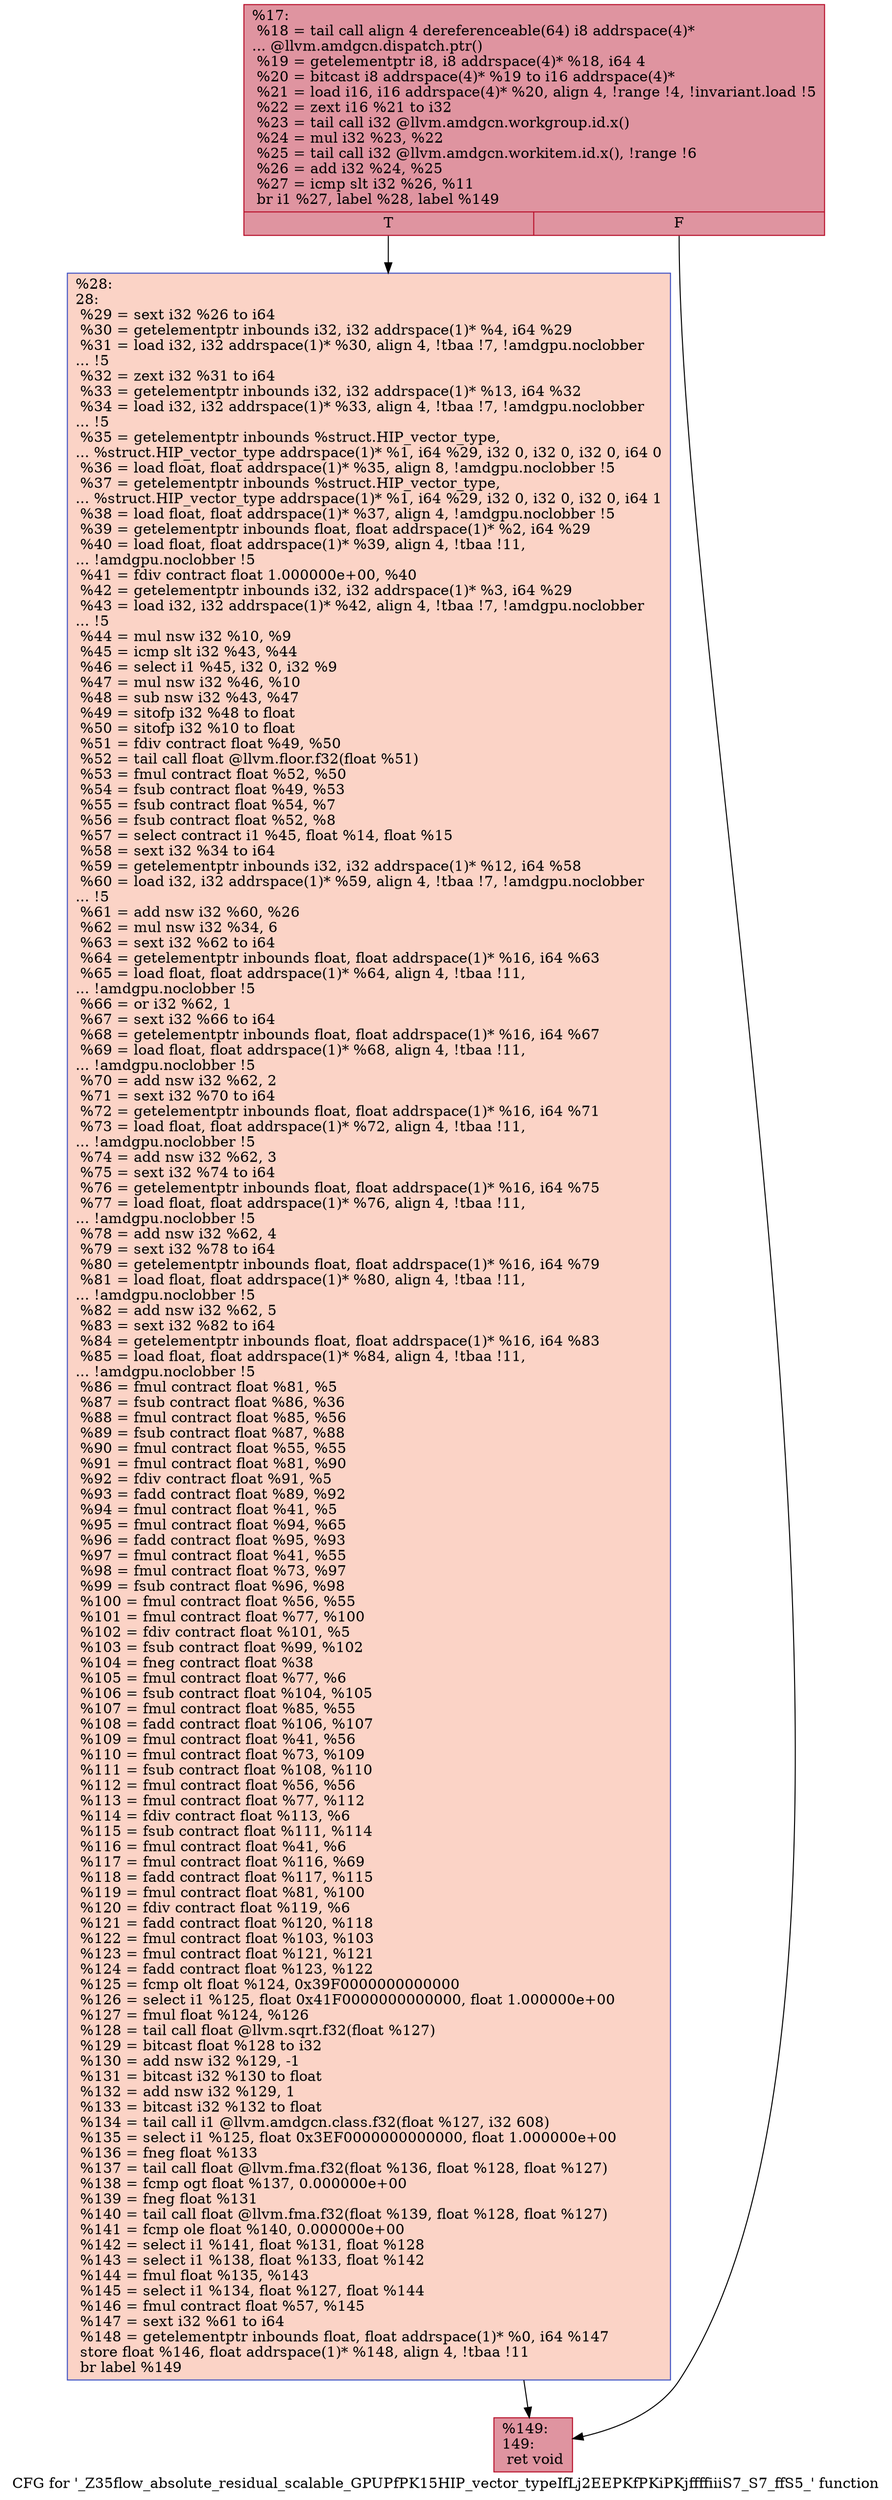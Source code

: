 digraph "CFG for '_Z35flow_absolute_residual_scalable_GPUPfPK15HIP_vector_typeIfLj2EEPKfPKiPKjffffiiiS7_S7_ffS5_' function" {
	label="CFG for '_Z35flow_absolute_residual_scalable_GPUPfPK15HIP_vector_typeIfLj2EEPKfPKiPKjffffiiiS7_S7_ffS5_' function";

	Node0x5eef980 [shape=record,color="#b70d28ff", style=filled, fillcolor="#b70d2870",label="{%17:\l  %18 = tail call align 4 dereferenceable(64) i8 addrspace(4)*\l... @llvm.amdgcn.dispatch.ptr()\l  %19 = getelementptr i8, i8 addrspace(4)* %18, i64 4\l  %20 = bitcast i8 addrspace(4)* %19 to i16 addrspace(4)*\l  %21 = load i16, i16 addrspace(4)* %20, align 4, !range !4, !invariant.load !5\l  %22 = zext i16 %21 to i32\l  %23 = tail call i32 @llvm.amdgcn.workgroup.id.x()\l  %24 = mul i32 %23, %22\l  %25 = tail call i32 @llvm.amdgcn.workitem.id.x(), !range !6\l  %26 = add i32 %24, %25\l  %27 = icmp slt i32 %26, %11\l  br i1 %27, label %28, label %149\l|{<s0>T|<s1>F}}"];
	Node0x5eef980:s0 -> Node0x5ef2510;
	Node0x5eef980:s1 -> Node0x5ef25a0;
	Node0x5ef2510 [shape=record,color="#3d50c3ff", style=filled, fillcolor="#f59c7d70",label="{%28:\l28:                                               \l  %29 = sext i32 %26 to i64\l  %30 = getelementptr inbounds i32, i32 addrspace(1)* %4, i64 %29\l  %31 = load i32, i32 addrspace(1)* %30, align 4, !tbaa !7, !amdgpu.noclobber\l... !5\l  %32 = zext i32 %31 to i64\l  %33 = getelementptr inbounds i32, i32 addrspace(1)* %13, i64 %32\l  %34 = load i32, i32 addrspace(1)* %33, align 4, !tbaa !7, !amdgpu.noclobber\l... !5\l  %35 = getelementptr inbounds %struct.HIP_vector_type,\l... %struct.HIP_vector_type addrspace(1)* %1, i64 %29, i32 0, i32 0, i32 0, i64 0\l  %36 = load float, float addrspace(1)* %35, align 8, !amdgpu.noclobber !5\l  %37 = getelementptr inbounds %struct.HIP_vector_type,\l... %struct.HIP_vector_type addrspace(1)* %1, i64 %29, i32 0, i32 0, i32 0, i64 1\l  %38 = load float, float addrspace(1)* %37, align 4, !amdgpu.noclobber !5\l  %39 = getelementptr inbounds float, float addrspace(1)* %2, i64 %29\l  %40 = load float, float addrspace(1)* %39, align 4, !tbaa !11,\l... !amdgpu.noclobber !5\l  %41 = fdiv contract float 1.000000e+00, %40\l  %42 = getelementptr inbounds i32, i32 addrspace(1)* %3, i64 %29\l  %43 = load i32, i32 addrspace(1)* %42, align 4, !tbaa !7, !amdgpu.noclobber\l... !5\l  %44 = mul nsw i32 %10, %9\l  %45 = icmp slt i32 %43, %44\l  %46 = select i1 %45, i32 0, i32 %9\l  %47 = mul nsw i32 %46, %10\l  %48 = sub nsw i32 %43, %47\l  %49 = sitofp i32 %48 to float\l  %50 = sitofp i32 %10 to float\l  %51 = fdiv contract float %49, %50\l  %52 = tail call float @llvm.floor.f32(float %51)\l  %53 = fmul contract float %52, %50\l  %54 = fsub contract float %49, %53\l  %55 = fsub contract float %54, %7\l  %56 = fsub contract float %52, %8\l  %57 = select contract i1 %45, float %14, float %15\l  %58 = sext i32 %34 to i64\l  %59 = getelementptr inbounds i32, i32 addrspace(1)* %12, i64 %58\l  %60 = load i32, i32 addrspace(1)* %59, align 4, !tbaa !7, !amdgpu.noclobber\l... !5\l  %61 = add nsw i32 %60, %26\l  %62 = mul nsw i32 %34, 6\l  %63 = sext i32 %62 to i64\l  %64 = getelementptr inbounds float, float addrspace(1)* %16, i64 %63\l  %65 = load float, float addrspace(1)* %64, align 4, !tbaa !11,\l... !amdgpu.noclobber !5\l  %66 = or i32 %62, 1\l  %67 = sext i32 %66 to i64\l  %68 = getelementptr inbounds float, float addrspace(1)* %16, i64 %67\l  %69 = load float, float addrspace(1)* %68, align 4, !tbaa !11,\l... !amdgpu.noclobber !5\l  %70 = add nsw i32 %62, 2\l  %71 = sext i32 %70 to i64\l  %72 = getelementptr inbounds float, float addrspace(1)* %16, i64 %71\l  %73 = load float, float addrspace(1)* %72, align 4, !tbaa !11,\l... !amdgpu.noclobber !5\l  %74 = add nsw i32 %62, 3\l  %75 = sext i32 %74 to i64\l  %76 = getelementptr inbounds float, float addrspace(1)* %16, i64 %75\l  %77 = load float, float addrspace(1)* %76, align 4, !tbaa !11,\l... !amdgpu.noclobber !5\l  %78 = add nsw i32 %62, 4\l  %79 = sext i32 %78 to i64\l  %80 = getelementptr inbounds float, float addrspace(1)* %16, i64 %79\l  %81 = load float, float addrspace(1)* %80, align 4, !tbaa !11,\l... !amdgpu.noclobber !5\l  %82 = add nsw i32 %62, 5\l  %83 = sext i32 %82 to i64\l  %84 = getelementptr inbounds float, float addrspace(1)* %16, i64 %83\l  %85 = load float, float addrspace(1)* %84, align 4, !tbaa !11,\l... !amdgpu.noclobber !5\l  %86 = fmul contract float %81, %5\l  %87 = fsub contract float %86, %36\l  %88 = fmul contract float %85, %56\l  %89 = fsub contract float %87, %88\l  %90 = fmul contract float %55, %55\l  %91 = fmul contract float %81, %90\l  %92 = fdiv contract float %91, %5\l  %93 = fadd contract float %89, %92\l  %94 = fmul contract float %41, %5\l  %95 = fmul contract float %94, %65\l  %96 = fadd contract float %95, %93\l  %97 = fmul contract float %41, %55\l  %98 = fmul contract float %73, %97\l  %99 = fsub contract float %96, %98\l  %100 = fmul contract float %56, %55\l  %101 = fmul contract float %77, %100\l  %102 = fdiv contract float %101, %5\l  %103 = fsub contract float %99, %102\l  %104 = fneg contract float %38\l  %105 = fmul contract float %77, %6\l  %106 = fsub contract float %104, %105\l  %107 = fmul contract float %85, %55\l  %108 = fadd contract float %106, %107\l  %109 = fmul contract float %41, %56\l  %110 = fmul contract float %73, %109\l  %111 = fsub contract float %108, %110\l  %112 = fmul contract float %56, %56\l  %113 = fmul contract float %77, %112\l  %114 = fdiv contract float %113, %6\l  %115 = fsub contract float %111, %114\l  %116 = fmul contract float %41, %6\l  %117 = fmul contract float %116, %69\l  %118 = fadd contract float %117, %115\l  %119 = fmul contract float %81, %100\l  %120 = fdiv contract float %119, %6\l  %121 = fadd contract float %120, %118\l  %122 = fmul contract float %103, %103\l  %123 = fmul contract float %121, %121\l  %124 = fadd contract float %123, %122\l  %125 = fcmp olt float %124, 0x39F0000000000000\l  %126 = select i1 %125, float 0x41F0000000000000, float 1.000000e+00\l  %127 = fmul float %124, %126\l  %128 = tail call float @llvm.sqrt.f32(float %127)\l  %129 = bitcast float %128 to i32\l  %130 = add nsw i32 %129, -1\l  %131 = bitcast i32 %130 to float\l  %132 = add nsw i32 %129, 1\l  %133 = bitcast i32 %132 to float\l  %134 = tail call i1 @llvm.amdgcn.class.f32(float %127, i32 608)\l  %135 = select i1 %125, float 0x3EF0000000000000, float 1.000000e+00\l  %136 = fneg float %133\l  %137 = tail call float @llvm.fma.f32(float %136, float %128, float %127)\l  %138 = fcmp ogt float %137, 0.000000e+00\l  %139 = fneg float %131\l  %140 = tail call float @llvm.fma.f32(float %139, float %128, float %127)\l  %141 = fcmp ole float %140, 0.000000e+00\l  %142 = select i1 %141, float %131, float %128\l  %143 = select i1 %138, float %133, float %142\l  %144 = fmul float %135, %143\l  %145 = select i1 %134, float %127, float %144\l  %146 = fmul contract float %57, %145\l  %147 = sext i32 %61 to i64\l  %148 = getelementptr inbounds float, float addrspace(1)* %0, i64 %147\l  store float %146, float addrspace(1)* %148, align 4, !tbaa !11\l  br label %149\l}"];
	Node0x5ef2510 -> Node0x5ef25a0;
	Node0x5ef25a0 [shape=record,color="#b70d28ff", style=filled, fillcolor="#b70d2870",label="{%149:\l149:                                              \l  ret void\l}"];
}
